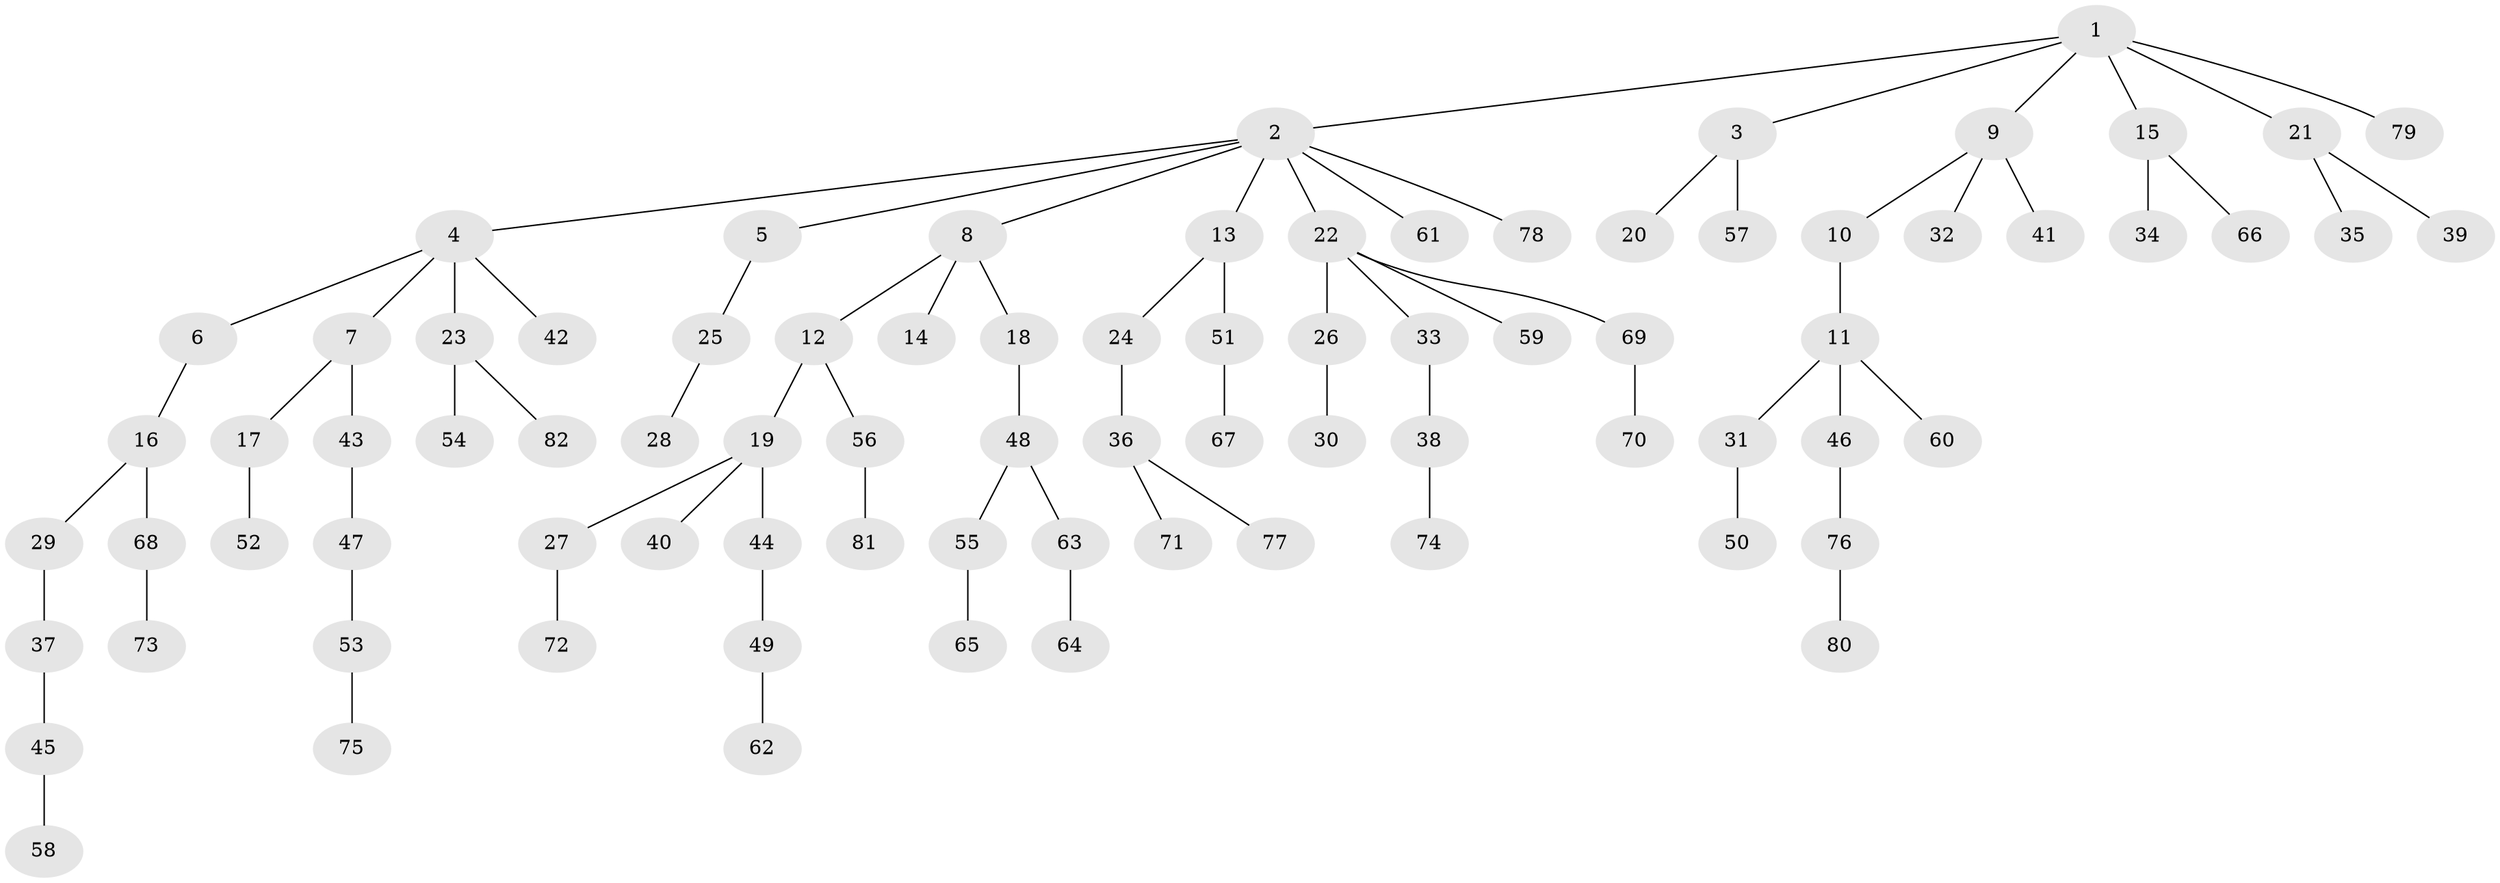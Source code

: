 // Generated by graph-tools (version 1.1) at 2025/15/03/09/25 04:15:37]
// undirected, 82 vertices, 81 edges
graph export_dot {
graph [start="1"]
  node [color=gray90,style=filled];
  1;
  2;
  3;
  4;
  5;
  6;
  7;
  8;
  9;
  10;
  11;
  12;
  13;
  14;
  15;
  16;
  17;
  18;
  19;
  20;
  21;
  22;
  23;
  24;
  25;
  26;
  27;
  28;
  29;
  30;
  31;
  32;
  33;
  34;
  35;
  36;
  37;
  38;
  39;
  40;
  41;
  42;
  43;
  44;
  45;
  46;
  47;
  48;
  49;
  50;
  51;
  52;
  53;
  54;
  55;
  56;
  57;
  58;
  59;
  60;
  61;
  62;
  63;
  64;
  65;
  66;
  67;
  68;
  69;
  70;
  71;
  72;
  73;
  74;
  75;
  76;
  77;
  78;
  79;
  80;
  81;
  82;
  1 -- 2;
  1 -- 3;
  1 -- 9;
  1 -- 15;
  1 -- 21;
  1 -- 79;
  2 -- 4;
  2 -- 5;
  2 -- 8;
  2 -- 13;
  2 -- 22;
  2 -- 61;
  2 -- 78;
  3 -- 20;
  3 -- 57;
  4 -- 6;
  4 -- 7;
  4 -- 23;
  4 -- 42;
  5 -- 25;
  6 -- 16;
  7 -- 17;
  7 -- 43;
  8 -- 12;
  8 -- 14;
  8 -- 18;
  9 -- 10;
  9 -- 32;
  9 -- 41;
  10 -- 11;
  11 -- 31;
  11 -- 46;
  11 -- 60;
  12 -- 19;
  12 -- 56;
  13 -- 24;
  13 -- 51;
  15 -- 34;
  15 -- 66;
  16 -- 29;
  16 -- 68;
  17 -- 52;
  18 -- 48;
  19 -- 27;
  19 -- 40;
  19 -- 44;
  21 -- 35;
  21 -- 39;
  22 -- 26;
  22 -- 33;
  22 -- 59;
  22 -- 69;
  23 -- 54;
  23 -- 82;
  24 -- 36;
  25 -- 28;
  26 -- 30;
  27 -- 72;
  29 -- 37;
  31 -- 50;
  33 -- 38;
  36 -- 71;
  36 -- 77;
  37 -- 45;
  38 -- 74;
  43 -- 47;
  44 -- 49;
  45 -- 58;
  46 -- 76;
  47 -- 53;
  48 -- 55;
  48 -- 63;
  49 -- 62;
  51 -- 67;
  53 -- 75;
  55 -- 65;
  56 -- 81;
  63 -- 64;
  68 -- 73;
  69 -- 70;
  76 -- 80;
}
